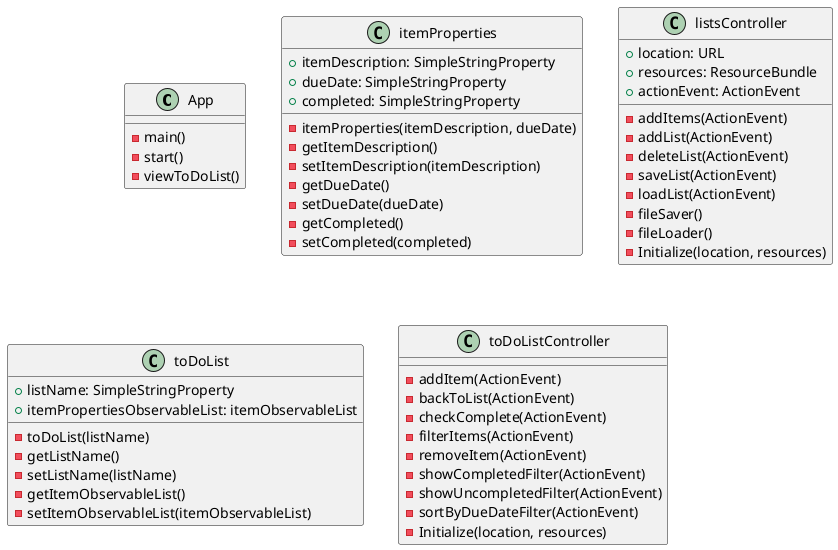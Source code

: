 @startuml
'https://plantuml.com/class-diagram

Class App {
- main()
- start()
- viewToDoList()
}

class itemProperties {
    + itemDescription: SimpleStringProperty
    + dueDate: SimpleStringProperty
    + completed: SimpleStringProperty

    - itemProperties(itemDescription, dueDate)
    - getItemDescription()
    - setItemDescription(itemDescription)
    - getDueDate()
    - setDueDate(dueDate)
    - getCompleted()
    - setCompleted(completed)
}

class listsController {
+ location: URL
+ resources: ResourceBundle
+ actionEvent: ActionEvent

- addItems(ActionEvent)
- addList(ActionEvent)
- deleteList(ActionEvent)
- saveList(ActionEvent)
- loadList(ActionEvent)
- fileSaver()
- fileLoader()
- Initialize(location, resources)
}

class toDoList {
    + listName: SimpleStringProperty
    + itemPropertiesObservableList: itemObservableList

    - toDoList(listName)
    - getListName()
    - setListName(listName)
    - getItemObservableList()
    - setItemObservableList(itemObservableList)
}

class toDoListController {
    - addItem(ActionEvent)
    - backToList(ActionEvent)
    - checkComplete(ActionEvent)
    - filterItems(ActionEvent)
    - removeItem(ActionEvent)
    - showCompletedFilter(ActionEvent)
    - showUncompletedFilter(ActionEvent)
    - sortByDueDateFilter(ActionEvent)
    - Initialize(location, resources)
}


@enduml